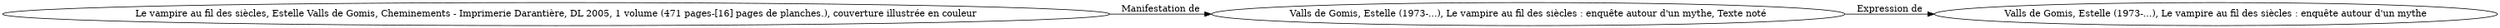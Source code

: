 // Notice UMLRM0087
digraph UMLRM0087 {
	rankdir=LR
	size="20,20"
	UMLRM0087 [label="Valls de Gomis, Estelle (1973-...), Le vampire au fil des siècles : enquête autour d'un mythe"]
	UMLRM0088 [label="Valls de Gomis, Estelle (1973-...), Le vampire au fil des siècles : enquête autour d'un mythe, Texte noté"]
	UMLRM0088 -> UMLRM0087 [label="Expression de"]
	UMLRM0089 [label="Le vampire au fil des siècles, Estelle Valls de Gomis, Cheminements - Imprimerie Darantière, DL 2005, 1 volume (471 pages-[16] pages de planches.), couverture illustrée en couleur"]
	UMLRM0089 -> UMLRM0088 [label="Manifestation de"]
}
